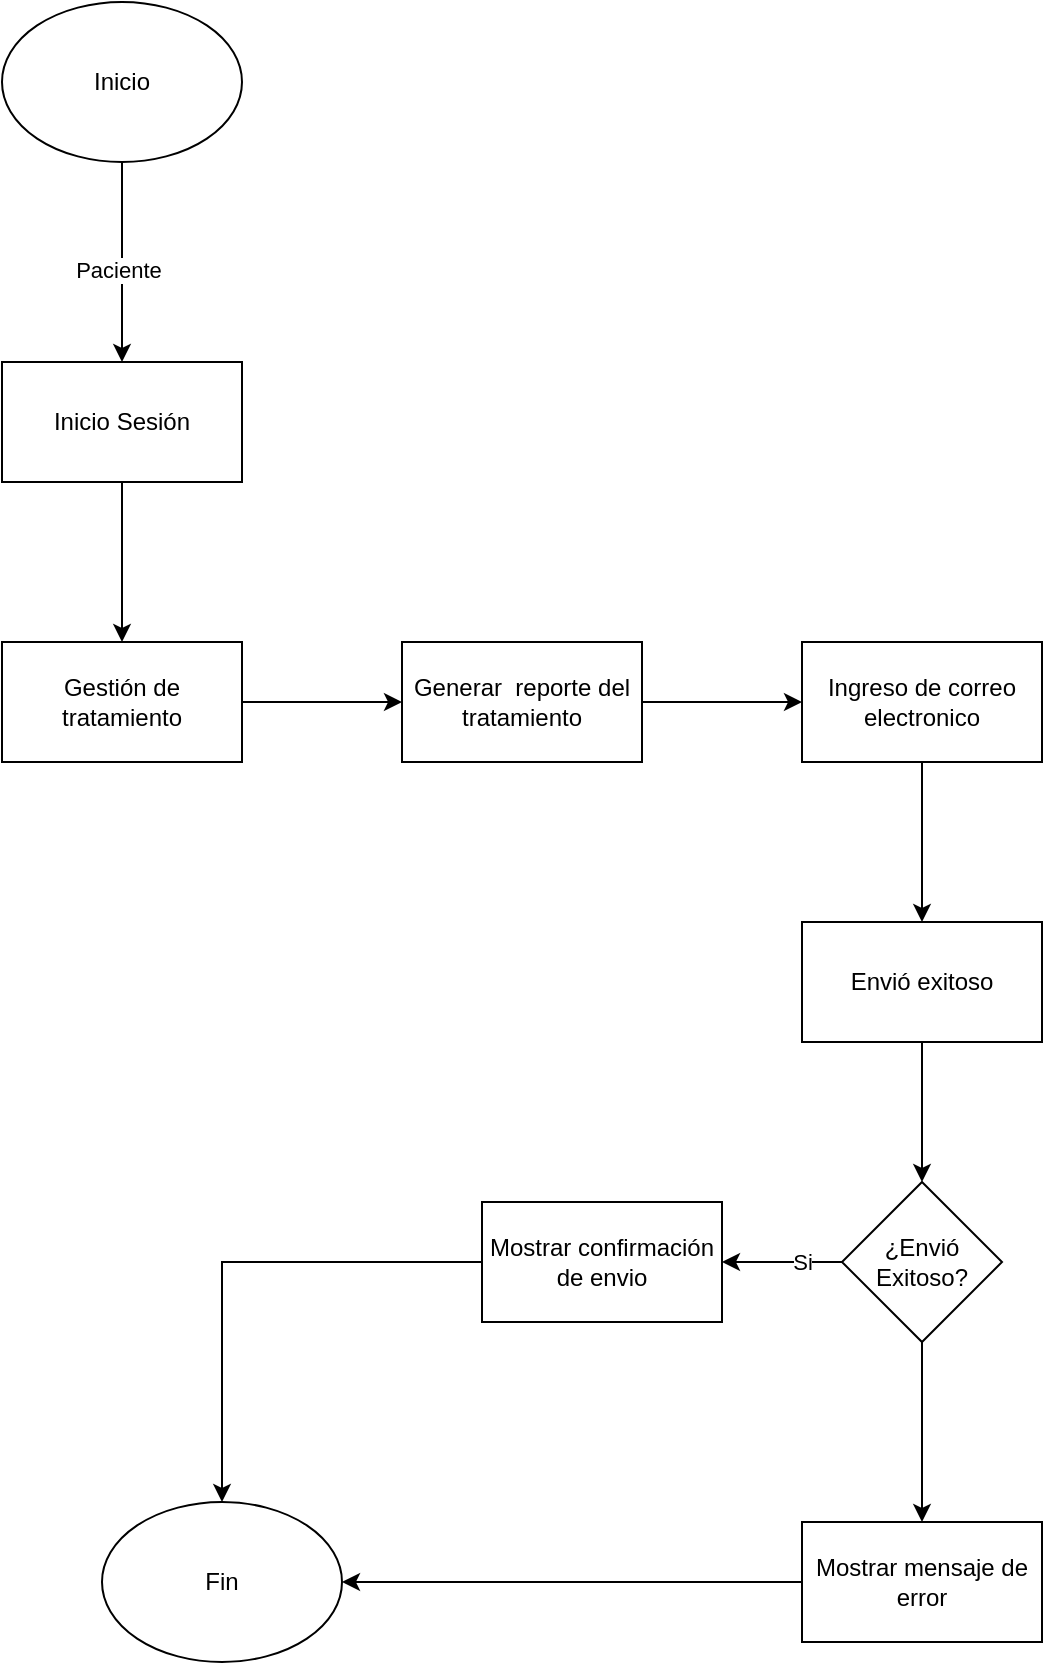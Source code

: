<mxfile version="21.7.2" type="device">
  <diagram name="Página-1" id="cALGNHHzcaMcmL99iLEp">
    <mxGraphModel dx="880" dy="484" grid="1" gridSize="10" guides="1" tooltips="1" connect="1" arrows="1" fold="1" page="1" pageScale="1" pageWidth="827" pageHeight="1169" math="0" shadow="0">
      <root>
        <mxCell id="0" />
        <mxCell id="1" parent="0" />
        <mxCell id="XvNx4ps6M0xBXFQNkxxJ-2" style="edgeStyle=orthogonalEdgeStyle;rounded=0;orthogonalLoop=1;jettySize=auto;html=1;entryX=0.5;entryY=0;entryDx=0;entryDy=0;" edge="1" parent="1" source="XvNx4ps6M0xBXFQNkxxJ-1" target="XvNx4ps6M0xBXFQNkxxJ-3">
          <mxGeometry relative="1" as="geometry">
            <mxPoint x="180" y="310" as="targetPoint" />
          </mxGeometry>
        </mxCell>
        <mxCell id="XvNx4ps6M0xBXFQNkxxJ-25" value="Paciente" style="edgeLabel;html=1;align=center;verticalAlign=middle;resizable=0;points=[];" vertex="1" connectable="0" parent="XvNx4ps6M0xBXFQNkxxJ-2">
          <mxGeometry x="0.08" y="-2" relative="1" as="geometry">
            <mxPoint as="offset" />
          </mxGeometry>
        </mxCell>
        <mxCell id="XvNx4ps6M0xBXFQNkxxJ-1" value="Inicio" style="ellipse;whiteSpace=wrap;html=1;" vertex="1" parent="1">
          <mxGeometry x="120" y="140" width="120" height="80" as="geometry" />
        </mxCell>
        <mxCell id="XvNx4ps6M0xBXFQNkxxJ-8" value="" style="edgeStyle=orthogonalEdgeStyle;rounded=0;orthogonalLoop=1;jettySize=auto;html=1;" edge="1" parent="1" source="XvNx4ps6M0xBXFQNkxxJ-3" target="XvNx4ps6M0xBXFQNkxxJ-7">
          <mxGeometry relative="1" as="geometry" />
        </mxCell>
        <mxCell id="XvNx4ps6M0xBXFQNkxxJ-3" value="Inicio Sesión" style="rounded=0;whiteSpace=wrap;html=1;" vertex="1" parent="1">
          <mxGeometry x="120" y="320" width="120" height="60" as="geometry" />
        </mxCell>
        <mxCell id="XvNx4ps6M0xBXFQNkxxJ-10" value="" style="edgeStyle=orthogonalEdgeStyle;rounded=0;orthogonalLoop=1;jettySize=auto;html=1;" edge="1" parent="1" source="XvNx4ps6M0xBXFQNkxxJ-7" target="XvNx4ps6M0xBXFQNkxxJ-9">
          <mxGeometry relative="1" as="geometry" />
        </mxCell>
        <mxCell id="XvNx4ps6M0xBXFQNkxxJ-7" value="Gestión de tratamiento" style="rounded=0;whiteSpace=wrap;html=1;" vertex="1" parent="1">
          <mxGeometry x="120" y="460" width="120" height="60" as="geometry" />
        </mxCell>
        <mxCell id="XvNx4ps6M0xBXFQNkxxJ-12" value="" style="edgeStyle=orthogonalEdgeStyle;rounded=0;orthogonalLoop=1;jettySize=auto;html=1;" edge="1" parent="1" source="XvNx4ps6M0xBXFQNkxxJ-9" target="XvNx4ps6M0xBXFQNkxxJ-11">
          <mxGeometry relative="1" as="geometry" />
        </mxCell>
        <mxCell id="XvNx4ps6M0xBXFQNkxxJ-9" value="Generar&amp;nbsp; reporte del tratamiento" style="rounded=0;whiteSpace=wrap;html=1;" vertex="1" parent="1">
          <mxGeometry x="320" y="460" width="120" height="60" as="geometry" />
        </mxCell>
        <mxCell id="XvNx4ps6M0xBXFQNkxxJ-14" value="" style="edgeStyle=orthogonalEdgeStyle;rounded=0;orthogonalLoop=1;jettySize=auto;html=1;" edge="1" parent="1" source="XvNx4ps6M0xBXFQNkxxJ-11" target="XvNx4ps6M0xBXFQNkxxJ-13">
          <mxGeometry relative="1" as="geometry" />
        </mxCell>
        <mxCell id="XvNx4ps6M0xBXFQNkxxJ-11" value="Ingreso de correo electronico" style="rounded=0;whiteSpace=wrap;html=1;" vertex="1" parent="1">
          <mxGeometry x="520" y="460" width="120" height="60" as="geometry" />
        </mxCell>
        <mxCell id="XvNx4ps6M0xBXFQNkxxJ-16" value="" style="edgeStyle=orthogonalEdgeStyle;rounded=0;orthogonalLoop=1;jettySize=auto;html=1;" edge="1" parent="1" source="XvNx4ps6M0xBXFQNkxxJ-13" target="XvNx4ps6M0xBXFQNkxxJ-15">
          <mxGeometry relative="1" as="geometry" />
        </mxCell>
        <mxCell id="XvNx4ps6M0xBXFQNkxxJ-13" value="Envió exitoso" style="rounded=0;whiteSpace=wrap;html=1;" vertex="1" parent="1">
          <mxGeometry x="520" y="600" width="120" height="60" as="geometry" />
        </mxCell>
        <mxCell id="XvNx4ps6M0xBXFQNkxxJ-18" value="" style="edgeStyle=orthogonalEdgeStyle;rounded=0;orthogonalLoop=1;jettySize=auto;html=1;" edge="1" parent="1" source="XvNx4ps6M0xBXFQNkxxJ-15" target="XvNx4ps6M0xBXFQNkxxJ-17">
          <mxGeometry relative="1" as="geometry" />
        </mxCell>
        <mxCell id="XvNx4ps6M0xBXFQNkxxJ-19" value="Si" style="edgeLabel;html=1;align=center;verticalAlign=middle;resizable=0;points=[];" vertex="1" connectable="0" parent="XvNx4ps6M0xBXFQNkxxJ-18">
          <mxGeometry x="-0.333" relative="1" as="geometry">
            <mxPoint as="offset" />
          </mxGeometry>
        </mxCell>
        <mxCell id="XvNx4ps6M0xBXFQNkxxJ-21" value="" style="edgeStyle=orthogonalEdgeStyle;rounded=0;orthogonalLoop=1;jettySize=auto;html=1;" edge="1" parent="1" source="XvNx4ps6M0xBXFQNkxxJ-15" target="XvNx4ps6M0xBXFQNkxxJ-20">
          <mxGeometry relative="1" as="geometry" />
        </mxCell>
        <mxCell id="XvNx4ps6M0xBXFQNkxxJ-15" value="¿Envió&lt;br&gt;Exitoso?" style="rhombus;whiteSpace=wrap;html=1;rounded=0;" vertex="1" parent="1">
          <mxGeometry x="540" y="730" width="80" height="80" as="geometry" />
        </mxCell>
        <mxCell id="XvNx4ps6M0xBXFQNkxxJ-23" style="edgeStyle=orthogonalEdgeStyle;rounded=0;orthogonalLoop=1;jettySize=auto;html=1;" edge="1" parent="1" source="XvNx4ps6M0xBXFQNkxxJ-17" target="XvNx4ps6M0xBXFQNkxxJ-22">
          <mxGeometry relative="1" as="geometry" />
        </mxCell>
        <mxCell id="XvNx4ps6M0xBXFQNkxxJ-17" value="Mostrar confirmación&lt;br&gt;de envio" style="whiteSpace=wrap;html=1;rounded=0;" vertex="1" parent="1">
          <mxGeometry x="360" y="740" width="120" height="60" as="geometry" />
        </mxCell>
        <mxCell id="XvNx4ps6M0xBXFQNkxxJ-24" style="edgeStyle=orthogonalEdgeStyle;rounded=0;orthogonalLoop=1;jettySize=auto;html=1;entryX=1;entryY=0.5;entryDx=0;entryDy=0;" edge="1" parent="1" source="XvNx4ps6M0xBXFQNkxxJ-20" target="XvNx4ps6M0xBXFQNkxxJ-22">
          <mxGeometry relative="1" as="geometry" />
        </mxCell>
        <mxCell id="XvNx4ps6M0xBXFQNkxxJ-20" value="Mostrar mensaje de&lt;br&gt;error" style="whiteSpace=wrap;html=1;rounded=0;" vertex="1" parent="1">
          <mxGeometry x="520" y="900" width="120" height="60" as="geometry" />
        </mxCell>
        <mxCell id="XvNx4ps6M0xBXFQNkxxJ-22" value="Fin" style="ellipse;whiteSpace=wrap;html=1;" vertex="1" parent="1">
          <mxGeometry x="170" y="890" width="120" height="80" as="geometry" />
        </mxCell>
      </root>
    </mxGraphModel>
  </diagram>
</mxfile>
